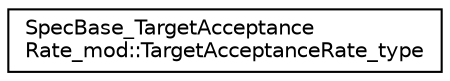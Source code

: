 digraph "Graphical Class Hierarchy"
{
 // LATEX_PDF_SIZE
  edge [fontname="Helvetica",fontsize="10",labelfontname="Helvetica",labelfontsize="10"];
  node [fontname="Helvetica",fontsize="10",shape=record];
  rankdir="LR";
  Node0 [label="SpecBase_TargetAcceptance\lRate_mod::TargetAcceptanceRate_type",height=0.2,width=0.4,color="black", fillcolor="white", style="filled",URL="$structSpecBase__TargetAcceptanceRate__mod_1_1TargetAcceptanceRate__type.html",tooltip=" "];
}
